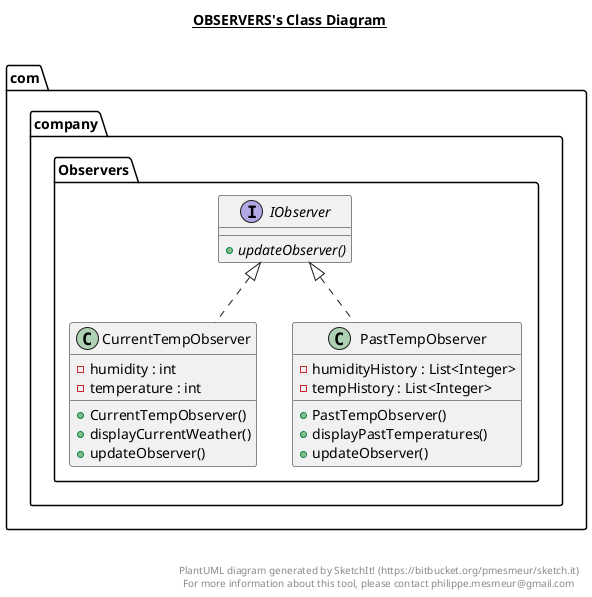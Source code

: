 @startuml

title __OBSERVERS's Class Diagram__\n

  namespace com.company {
    namespace Observers {
      class com.company.Observers.CurrentTempObserver {
          - humidity : int
          - temperature : int
          + CurrentTempObserver()
          + displayCurrentWeather()
          + updateObserver()
      }
    }
  }
  

  namespace com.company {
    namespace Observers {
      interface com.company.Observers.IObserver {
          {abstract} + updateObserver()
      }
    }
  }
  

  namespace com.company {
    namespace Observers {
      class com.company.Observers.PastTempObserver {
          - humidityHistory : List<Integer>
          - tempHistory : List<Integer>
          + PastTempObserver()
          + displayPastTemperatures()
          + updateObserver()
      }
    }
  }
  

  com.company.Observers.CurrentTempObserver .up.|> com.company.Observers.IObserver
  com.company.Observers.PastTempObserver .up.|> com.company.Observers.IObserver


right footer


PlantUML diagram generated by SketchIt! (https://bitbucket.org/pmesmeur/sketch.it)
For more information about this tool, please contact philippe.mesmeur@gmail.com
endfooter

@enduml
